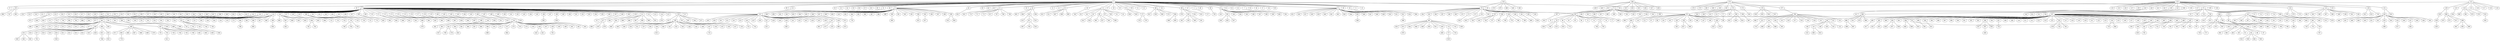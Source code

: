 graph {



	1 [height="0.05", level="1", pos="7.57,-5616.57", width="0.05"];
	10 [level="5", pos="-300.09,-3688.75"];
	100 [level="5", pos="-7663.53,2109.75"];
	101 [level="2", pos="-7818.68,2185.78"];
	102 [level="4", pos="-6406.59,3619.91"];
	103 [height="0.05", level="1", pos="-7428.19,6743.09", width="0.05"];
	104 [height="0.05", level="1", pos="-6219.03,5532.56", width="0.05"];
	105 [level="5", pos="-6982.64,1894.72"];
	106 [level="4", pos="-8153.38,3930.36"];
	107 [level="5", pos="-8244.16,2819.17"];
	108 [level="2", pos="-6891.71,5111.96"];
	109 [height="0.05", level="1", pos="-8146.47,5264.72", width="0.05"];
	11 [height="0.05", level="1", pos="4996.59,-11034.67", width="0.05"];
	110 [level="4", pos="-6881.17,1942.83"];
	111 [height="0.05", level="1", pos="-7811.55,4720.56", width="0.05"];
	112 [height="0.05", level="1", pos="-6822.98,11444.08", width="0.05"];
	113 [height="0.05", level="1", pos="-5277.98,12260.01", width="0.05"];
	114 [height="0.05", level="1", pos="-6732.04,10653.67", width="0.05"];
	115 [level="2", pos="-7261.86,13200.04"];
	116 [level="5", pos="-7476.50,12478.80"];
	117 [level="5", pos="-7882.70,11686.32"];
	118 [level="5", pos="-7954.94,11487.41"];
	119 [level="5", pos="-6836.00,12580.00"];
	12 [level="5", pos="420.03,-3387.62"];
	120 [height="0.05", level="1", pos="-4739.92,13997.12", width="0.05"];
	121 [level="4", pos="-4911.86,3253.13"];
	122 [height="0.05", level="1", pos="-3837.67,4613.61", width="0.05"];
	123 [height="0.05", level="1", pos="-17395.91,2079.76", width="0.05"];
	124 [level="5", pos="-18177.01,327.98"];
	125 [level="2", pos="-20288.81,412.50"];
	126 [level="2", pos="-17271.37,597.84"];
	127 [level="5", pos="-17568.45,3460.87"];
	128 [level="2", pos="-15565.07,3402.52"];
	129 [height="0.05", level="1", pos="-15754.20,2944.97", width="0.05"];
	13 [level="5", pos="1939.45,-5169.13"];
	130 [level="5", pos="-18534.35,1924.34"];
	131 [level="2", pos="-18200.02,3054.13"];
	132 [level="5", pos="-17174.60,782.93"];
	133 [level="7", pos="-16583.01,1450.73"];
	134 [level="3", pos="-17911.48,4085.51"];
	135 [level="8", pos="-16574.11,1272.97"];
	136 [level="3", pos="-16840.57,3600.76"];
	137 [level="4", pos="-17988.47,1114.36"];
	138 [level="4", pos="-18666.26,1971.45"];
	139 [level="2", pos="-16846.44,4090.16"];
	14 [height="0.05", level="1", pos="-3781.22,-3482.44", width="0.05"];
	140 [level="5", pos="-18094.33,2798.85"];
	141 [level="5", pos="-16029.69,2171.85"];
	142 [level="5", pos="-16525.56,3017.25"];
	143 [level="2", pos="-19028.77,2526.67"];
	144 [level="7", pos="-16958.70,4676.47"];
	145 [level="2", pos="-7345.01,8438.57"];
	146 [level="4", pos="-9669.89,6987.38"];
	147 [level="2", pos="-9659.07,5374.03"];
	148 [level="4", pos="-8357.92,6123.93"];
	149 [level="5", pos="-9857.19,5921.59"];
	15 [height="0.05", level="1", pos="-3898.43,-8057.79", width="0.05"];
	150 [level="5", pos="-10026.46,6367.47"];
	151 [height="0.05", level="1", pos="-9206.02,7913.39", width="0.05"];
	152 [height="0.05", level="1", pos="2040.91,6074.63", width="0.05"];
	153 [height="0.05", level="1", pos="4353.69,4061.44", width="0.05"];
	154 [level="5", pos="-1862.07,-1644.20"];
	155 [level="2", pos="-1137.90,4300.88"];
	156 [level="2", pos="1226.65,4441.52"];
	157 [level="5", pos="-1387.55,-719.94"];
	158 [level="5", pos="1695.51,1045.43"];
	159 [level="5", pos="-1273.09,544.49"];
	16 [level="2", pos="318.54,-7829.94"];
	160 [height="0.05", level="1", pos="1830.58,3904.12", width="0.05"];
	161 [level="7", pos="-842.33,1181.91"];
	162 [level="5", pos="-1615.73,-314.67"];
	163 [level="3", pos="455.07,-933.29"];
	164 [level="2", pos="2834.05,763.03"];
	165 [level="4", pos="-727.82,1428.57"];
	166 [level="6", pos="-1179.49,-434.26"];
	167 [level="4", pos="-1440.53,320.50"];
	168 [height="0.05", level="1", pos="1720.13,5041.34", width="0.05"];
	169 [level="2", pos="211.12,-1203.25"];
	17 [height="0.05", level="1", pos="-1100.79,-3803.15", width="0.05"];
	170 [level="5", pos="-350.53,-1223.94"];
	171 [level="2", pos="-3283.04,277.10"];
	172 [level="2", pos="-2349.25,985.13"];
	173 [level="2", pos="2713.66,-787.31"];
	174 [height="0.05", level="1", pos="2529.95,220.36", width="0.05"];
	175 [level="2", pos="40.45,1923.28"];
	176 [level="4", pos="-893.97,456.99"];
	177 [level="5", pos="1480.52,-988.35"];
	178 [level="4", pos="136.47,1713.57"];
	179 [level="2", pos="-1707.79,2144.19"];
	18 [level="5", pos="1286.38,-3431.61"];
	180 [level="5", pos="469.89,-1299.96"];
	181 [height="0.05", level="1", pos="-1116.99,5931.62", width="0.05"];
	182 [height="0.05", level="1", pos="-783.84,5016.89", width="0.05"];
	183 [level="3", pos="1097.35,-88.53"];
	184 [level="2", pos="-106.73,1967.75"];
	185 [level="2", pos="820.96,-417.34"];
	186 [level="2", pos="1899.86,2065.89"];
	187 [height="0.05", level="1", pos="635.38,269.88", width="0.05"];
	188 [height="0.05", level="1", pos="3199.34,3318.03", width="0.05"];
	189 [level="2", pos="910.64,-1678.41"];
	19 [level="2", pos="-2280.70,-6554.32"];
	190 [level="5", pos="-1294.01,1564.93"];
	191 [level="2", pos="304.73,-607.12"];
	192 [level="2", pos="1618.21,-103.19"];
	193 [level="2", pos="-1285.31,-444.45"];
	194 [level="2", pos="520.60,516.16"];
	195 [level="5", pos="-1232.71,-1000.55"];
	196 [level="2", pos="1494.91,-2219.32"];
	197 [level="5", pos="-294.00,1272.92"];
	198 [level="2", pos="214.93,-2666.03"];
	199 [level="2", pos="-740.08,-1165.22"];
	2 [height="0.05", level="1", pos="-4876.56,-2733.58", width="0.05"];
	20 [height="0.05", level="1", pos="-2894.02,-5503.12", width="0.05"];
	200 [level="5", pos="-499.07,-1087.66"];
	201 [level="4", pos="-1979.03,241.52"];
	202 [level="5", pos="362.30,-1640.69"];
	203 [level="2", pos="-1031.68,408.53"];
	204 [level="3", pos="1185.80,163.04"];
	205 [height="0.05", level="1", pos="501.86,-614.32", width="0.05"];
	206 [level="2", pos="-972.06,1390.27"];
	207 [level="4", pos="-2447.19,-214.88"];
	208 [level="5", pos="-1351.25,-1795.89"];
	209 [level="3", pos="757.83,-273.43"];
	21 [level="2", pos="-2273.79,-4661.39"];
	210 [height="0.05", level="1", pos="4290.32,-347.46", width="0.05"];
	211 [level="5", pos="-1994.96,-1286.81"];
	212 [level="5", pos="-1317.86,-1706.25"];
	213 [level="2", pos="278.81,-1045.84"];
	214 [level="5", pos="-2497.96,1006.19"];
	215 [level="5", pos="-337.29,-1630.08"];
	216 [height="0.05", level="1", pos="-1386.81,7238.85", width="0.05"];
	217 [level="5", pos="-1406.31,146.24"];
	218 [height="0.05", level="1", pos="-1300.48,1148.51", width="0.05"];
	219 [level="2", pos="937.26,-312.41"];
	22 [level="4", pos="-2154.94,-6031.39"];
	220 [level="5", pos="-75.72,2094.33"];
	221 [level="6", pos="-2.29,-1295.79"];
	222 [level="5", pos="-1535.96,-1557.30"];
	223 [level="5", pos="331.15,-645.74"];
	224 [height="0.05", level="1", pos="544.70,-441.26", width="0.05"];
	225 [level="5", pos="717.02,292.84"];
	226 [level="5", pos="95.06,1405.01"];
	227 [level="4", pos="-280.37,1313.08"];
	228 [level="2", pos="-511.55,-1063.75"];
	229 [level="5", pos="356.02,650.77"];
	23 [height="0.05", level="1", pos="-1239.34,-9520.22", width="0.05"];
	230 [level="2", pos="-9.31,-2129.52"];
	231 [level="2", pos="-1536.17,338.74"];
	232 [height="0.05", level="1", pos="744.71,591.50", width="0.05"];
	233 [level="5", pos="-908.82,2276.83"];
	234 [level="5", pos="-1703.42,-67.33"];
	235 [level="4", pos="908.33,-608.58"];
	236 [height="0.05", level="1", pos="3554.75,559.80", width="0.05"];
	237 [level="3", pos="445.20,1030.14"];
	238 [level="5", pos="647.84,1743.23"];
	239 [level="2", pos="-1376.44,-924.71"];
	24 [level="2", pos="2174.21,-6540.05"];
	240 [level="4", pos="353.94,-2024.72"];
	241 [level="4", pos="-1184.27,-1219.25"];
	242 [level="5", pos="-1188.47,-591.00"];
	243 [level="2", pos="1323.76,778.66"];
	244 [level="3", pos="831.02,-778.08"];
	245 [level="4", pos="508.45,807.61"];
	246 [level="5", pos="-814.21,-1262.64"];
	247 [level="3", pos="1716.16,530.50"];
	248 [height="0.05", level="1", pos="4512.76,1395.69", width="0.05"];
	249 [level="2", pos="-1261.19,-300.02"];
	25 [level="2", pos="2178.89,-5675.60"];
	250 [level="5", pos="-964.74,552.58"];
	251 [level="3", pos="605.95,473.56"];
	252 [level="2", pos="-2214.51,-76.04"];
	253 [level="7", pos="-1373.64,7981.57"];
	254 [level="2", pos="-18580.85,9041.46"];
	255 [level="2", pos="-22540.57,9034.14"];
	256 [level="2", pos="-20345.06,6942.82"];
	257 [height="0.05", level="1", pos="-23122.24,10885.43", width="0.05"];
	258 [height="0.05", level="1", pos="-22828.64,6024.47", width="0.05"];
	259 [level="2", pos="-21970.70,6092.64"];
	26 [level="2", pos="-2569.17,-3786.03"];
	260 [level="2", pos="-19787.54,9321.52"];
	261 [level="2", pos="-21633.23,9807.09"];
	262 [height="0.05", level="1", pos="-20858.17,11258.72", width="0.05"];
	263 [level="5", pos="-20999.03,6793.84"];
	264 [level="2", pos="-20688.77,6631.20"];
	265 [level="2", pos="-23294.42,7651.91"];
	266 [level="4", pos="-19483.79,8181.93"];
	267 [height="0.05", level="1", pos="-23113.81,8438.07", width="0.05"];
	268 [level="5", pos="-20222.15,7623.65"];
	269 [level="5", pos="-22142.02,7258.84"];
	27 [level="2", pos="-1179.01,-3606.13"];
	270 [level="5", pos="-20170.99,9230.15"];
	271 [level="2", pos="-20654.18,10101.68"];
	272 [level="2", pos="-19380.29,8042.49"];
	273 [height="0.05", level="1", pos="-16348.10,-7429.94", width="0.05"];
	274 [level="2", pos="-14345.15,-7831.91"];
	275 [level="2", pos="-16863.99,-8841.14"];
	276 [level="2", pos="-17054.61,-5774.60"];
	277 [height="0.05", level="1", pos="-14617.01,-10462.70", width="0.05"];
	278 [level="5", pos="-17189.79,-8165.32"];
	279 [level="2", pos="-15737.71,-8386.45"];
	28 [height="0.05", level="1", pos="-2763.69,-2295.33", width="0.05"];
	280 [level="5", pos="-17154.05,-7126.33"];
	281 [height="0.05", level="1", pos="-13979.54,-1535.53", width="0.05"];
	282 [level="4", pos="-16041.65,-7337.15"];
	283 [height="0.05", level="1", pos="-18462.44,-7524.16", width="0.05"];
	284 [height="0.05", level="1", pos="-16711.62,12697.79", width="0.05"];
	285 [level="4", pos="-13285.99,10622.32"];
	286 [level="4", pos="-15212.03,9913.02"];
	287 [level="7", pos="-14666.62,9149.99"];
	288 [level="3", pos="-13870.62,11275.88"];
	289 [level="5", pos="-12924.69,9582.98"];
	29 [level="2", pos="2229.00,-4061.60"];
	290 [level="5", pos="-14576.42,11091.00"];
	291 [level="5", pos="-13097.79,9761.34"];
	292 [level="3", pos="-15489.65,10101.32"];
	293 [level="3", pos="-13377.92,8943.20"];
	294 [level="2", pos="-15518.20,11004.10"];
	295 [level="5", pos="-13775.07,10801.94"];
	296 [height="0.05", level="1", pos="-14587.98,12265.94", width="0.05"];
	297 [level="5", pos="-14553.20,8827.98"];
	298 [level="5", pos="-13169.03,8889.70"];
	299 [height="0.05", level="1", pos="3207.19,6683.68", width="0.05"];
	3 [height="0.05", level="1", pos="-254.42,-143.61", width="0.05"];
	30 [height="0.05", level="1", pos="2998.79,-6287.83", width="0.05"];
	300 [level="5", pos="1301.70,6233.63"];
	301 [level="2", pos="2884.06,5882.37"];
	302 [level="2", pos="1956.99,6911.95"];
	303 [level="5", pos="-9048.37,-9968.24"];
	304 [height="0.05", level="1", pos="-9654.54,-10960.98", width="0.05"];
	305 [level="6", pos="-9011.64,-9673.53"];
	306 [level="2", pos="-12743.25,-7758.14"];
	307 [level="2", pos="-13672.74,-8740.39"];
	308 [level="4", pos="-14735.62,-8625.59"];
	309 [level="4", pos="-14794.89,-7420.51"];
	31 [level="2", pos="1063.95,-2939.88"];
	310 [level="3", pos="-14210.97,-7057.49"];
	311 [level="4", pos="-13712.92,-7532.68"];
	312 [level="7", pos="-17795.32,4330.33"];
	313 [height="0.05", level="1", pos="-9402.74,-13172.97", width="0.05"];
	314 [level="2", pos="-10214.10,-12583.42"];
	315 [level="5", pos="-8748.82,-10279.91"];
	316 [level="5", pos="-8664.63,-11277.19"];
	317 [level="4", pos="-9251.25,-11956.67"];
	318 [level="5", pos="-10651.72,-10424.77"];
	319 [level="2", pos="-11069.34,-11290.75"];
	32 [height="0.05", level="1", pos="-1498.06,-8111.49", width="0.05"];
	320 [level="4", pos="-10717.27,-11433.28"];
	321 [level="5", pos="-9899.74,-9844.98"];
	322 [level="4", pos="-10050.57,-9795.02"];
	323 [level="2", pos="-8279.11,-11227.46"];
	324 [level="5", pos="5404.37,4216.83"];
	325 [height="0.05", level="1", pos="5944.67,1496.87", width="0.05"];
	326 [level="5", pos="5568.89,4127.76"];
	327 [level="5", pos="4939.20,4812.68"];
	328 [level="3", pos="5988.07,3201.98"];
	329 [level="2", pos="5162.32,2390.26"];
	33 [level="5", pos="1194.71,-6588.17"];
	330 [level="2", pos="4383.66,2537.88"];
	331 [level="2", pos="5796.84,2684.86"];
	332 [level="4", pos="5768.01,3441.64"];
	333 [level="3", pos="4127.70,2973.80"];
	334 [level="4", pos="4520.44,4609.86"];
	335 [height="0.05", level="1", pos="5905.20,2436.35", width="0.05"];
	336 [level="2", pos="-11942.03,-1541.75"];
	337 [height="0.05", level="1", pos="-9064.93,-2577.94", width="0.05"];
	338 [level="2", pos="-12194.22,-521.40"];
	339 [level="2", pos="-12992.76,-1051.48"];
	34 [level="5", pos="316.77,-7057.84"];
	340 [level="3", pos="-6483.55,-3321.68"];
	341 [level="3", pos="-6107.16,-3059.81"];
	342 [level="2", pos="43.16,5555.17"];
	343 [level="2", pos="592.54,6400.08"];
	344 [level="2", pos="-7764.09,9616.54"];
	345 [level="5", pos="-6334.16,8328.11"];
	346 [level="4", pos="-6824.07,9210.68"];
	347 [level="5", pos="-7718.49,7658.14"];
	348 [level="3", pos="-8279.96,8516.41"];
	349 [level="6", pos="-7084.04,7827.10"];
	35 [height="0.05", level="1", pos="-2655.69,-4939.78", width="0.05"];
	350 [level="5", pos="-6966.52,9272.17"];
	351 [level="5", pos="-6655.88,7762.87"];
	352 [level="5", pos="-8151.21,8157.75"];
	353 [level="5", pos="-7912.14,9013.42"];
	354 [level="6", pos="-6454.60,8628.02"];
	355 [level="2", pos="5501.50,8007.13"];
	356 [level="5", pos="6387.63,6892.98"];
	357 [level="4", pos="5245.90,9719.65"];
	358 [level="4", pos="4199.52,8156.85"];
	359 [level="5", pos="6254.71,6942.21"];
	36 [height="0.05", level="1", pos="-2084.76,-5965.16", width="0.05"];
	360 [level="2", pos="7384.04,7648.21"];
	361 [level="7", pos="6795.03,7883.77"];
	362 [level="4", pos="5759.36,6454.78"];
	363 [level="5", pos="5957.33,9314.04"];
	364 [level="4", pos="4603.08,9174.85"];
	365 [level="5", pos="5186.21,6839.00"];
	366 [level="5", pos="5824.26,6536.06"];
	367 [level="2", pos="4134.96,8263.80"];
	368 [level="5", pos="5913.49,9495.91"];
	369 [level="2", pos="6894.64,9475.16"];
	37 [height="0.05", level="1", pos="2558.47,-4883.56", width="0.05"];
	370 [level="3", pos="6625.24,7298.70"];
	371 [level="6", pos="4431.41,7434.39"];
	372 [level="5", pos="6853.84,8471.18"];
	373 [level="5", pos="4591.25,7407.24"];
	374 [level="2", pos="5117.42,9898.30"];
	375 [level="5", pos="4592.85,8926.26"];
	376 [level="2", pos="6638.08,8964.61"];
	377 [level="2", pos="-486.36,-9952.47"];
	378 [level="4", pos="-717.46,-11000.05"];
	379 [level="2", pos="87.63,-10512.98"];
	38 [level="5", pos="1429.69,-4119.17"];
	380 [height="0.05", level="1", pos="148.63,7714.51", width="0.05"];
	381 [height="0.05", level="1", pos="1114.67,8428.96", width="0.05"];
	382 [level="3", pos="1079.04,7323.07"];
	383 [level="5", pos="-4030.46,-10933.74"];
	384 [level="5", pos="-3129.65,-13573.87"];
	385 [level="6", pos="-3656.54,-13223.30"];
	386 [level="5", pos="-2464.98,-13305.52"];
	387 [height="0.05", level="1", pos="-3035.23,-14703.85", width="0.05"];
	388 [level="2", pos="-747.76,-12276.45"];
	389 [height="0.05", level="1", pos="-341.79,-12998.26", width="0.05"];
	39 [level="5", pos="-1282.55,-6848.29"];
	390 [level="2", pos="-4177.38,-13673.86"];
	391 [level="5", pos="-1824.07,-12764.01"];
	392 [level="5", pos="-4379.15,-12211.36"];
	393 [level="5", pos="-2824.21,-10268.57"];
	394 [height="0.05", level="1", pos="-5247.82,-13805.33", width="0.05"];
	395 [level="5", pos="-1045.36,-12141.40"];
	396 [level="4", pos="-1873.08,-11113.97"];
	397 [level="3", pos="-2742.39,-10435.50"];
	398 [level="2", pos="-3590.00,-10079.91"];
	399 [level="2", pos="-4799.93,-13214.01"];
	4 [height="0.05", level="1", pos="-2832.13,-11981.74", width="0.05"];
	40 [level="3", pos="-1733.93,-4061.10"];
	400 [height="0.05", level="1", pos="-1268.77,-14178.38", width="0.05"];
	401 [level="2", pos="-2467.83,-13886.39"];
	402 [level="4", pos="-3442.49,-10208.09"];
	403 [level="5", pos="-1582.27,-11033.24"];
	404 [level="6", pos="-1190.12,-11561.83"];
	405 [level="2", pos="-1388.88,-12967.42"];
	406 [level="6", pos="-4457.48,-12142.65"];
	407 [level="2", pos="-5013.82,-11189.85"];
	408 [level="5", pos="-1145.52,-11481.78"];
	409 [level="6", pos="-3863.23,-10963.68"];
	41 [height="0.05", level="1", pos="-120.76,-8688.07", width="0.05"];
	410 [level="4", pos="-4539.86,-11483.49"];
	411 [level="2", pos="-4340.50,6181.21"];
	412 [level="4", pos="-4852.40,5640.80"];
	413 [level="3", pos="-4930.48,5876.12"];
	414 [level="4", pos="-2893.55,3759.66"];
	415 [level="6", pos="-5087.21,4888.47"];
	416 [level="5", pos="-2722.65,4607.32"];
	417 [height="0.05", level="1", pos="-3743.08,6813.09", width="0.05"];
	418 [level="5", pos="-5120.51,4033.00"];
	419 [level="5", pos="-3571.55,3470.36"];
	42 [height="0.05", level="1", pos="-3619.57,-5378.24", width="0.05"];
	420 [level="5", pos="-2889.84,5261.94"];
	421 [level="5", pos="-4457.21,6268.10"];
	422 [level="7", pos="-5082.92,4983.88"];
	423 [level="7", pos="-2828.85,4490.50"];
	424 [level="5", pos="-4279.68,3162.36"];
	425 [level="5", pos="-3608.52,5993.99"];
	426 [level="7", pos="-3094.20,5795.52"];
	427 [level="4", pos="-4282.64,2681.28"];
	428 [level="2", pos="-2913.51,5918.89"];
	429 [level="4", pos="-3639.62,3140.47"];
	43 [height="0.05", level="1", pos="-3287.28,-4352.95", width="0.05"];
	430 [level="8", pos="-5014.70,4184.71"];
	431 [level="4", pos="-4889.13,3399.23"];
	432 [level="6", pos="7108.22,-7376.43"];
	433 [level="5", pos="-17378.40,12766.16"];
	434 [level="4", pos="-17467.19,12916.03"];
	435 [level="5", pos="-16978.31,13476.91"];
	436 [level="5", pos="-15819.24,12534.30"];
	437 [level="6", pos="-16888.28,12178.95"];
	438 [level="5", pos="-15944.04,12993.19"];
	439 [level="5", pos="-16750.88,12054.20"];
	44 [height="0.05", level="1", pos="-511.56,-7720.16", width="0.05"];
	440 [level="6", pos="-16609.71,13483.23"];
	441 [level="7", pos="6618.14,6526.61"];
	442 [level="6", pos="7455.47,6611.78"];
	443 [level="2", pos="-21053.95,2625.00"];
	444 [level="6", pos="-21809.63,3412.66"];
	445 [level="4", pos="-21169.53,3879.13"];
	446 [level="5", pos="-20138.91,3360.07"];
	447 [level="6", pos="-22287.79,2439.57"];
	448 [level="5", pos="-22297.61,2548.85"];
	449 [level="5", pos="-20278.54,3376.39"];
	45 [height="0.05", level="1", pos="-5624.84,387.15", width="0.05"];
	450 [level="4", pos="-21122.79,1423.82"];
	451 [level="4", pos="-20252.31,1618.78"];
	452 [level="5", pos="-21974.86,3282.14"];
	453 [level="2", pos="-21966.67,1281.96"];
	454 [level="5", pos="-21904.02,1778.20"];
	455 [level="5", pos="-21042.27,3727.15"];
	456 [level="5", pos="-21021.43,1400.41"];
	457 [level="4", pos="-20251.06,1798.29"];
	458 [level="5", pos="-19931.05,2545.10"];
	459 [level="5", pos="-25307.45,6953.20"];
	46 [height="0.05", level="1", pos="4401.13,-7197.55", width="0.05"];
	460 [level="5", pos="-25481.80,6745.45"];
	461 [level="2", pos="-24673.93,7674.10"];
	462 [level="2", pos="8788.01,1183.82"];
	463 [level="2", pos="12387.87,-1064.48"];
	464 [level="3", pos="7972.43,-961.67"];
	465 [level="4", pos="8792.87,-168.24"];
	466 [level="4", pos="6763.41,-555.15"];
	467 [level="3", pos="11507.40,1797.38"];
	468 [level="5", pos="8213.09,13.15"];
	469 [level="5", pos="10571.16,1067.70"];
	47 [level="2", pos="-1693.70,-3456.98"];
	470 [level="5", pos="9717.75,-25.96"];
	471 [level="2", pos="10011.28,-191.83"];
	472 [level="5", pos="8660.83,-518.58"];
	473 [level="2", pos="10702.31,978.63"];
	474 [level="2", pos="9263.14,-375.47"];
	475 [level="5", pos="8471.07,1600.69"];
	476 [level="5", pos="10123.05,582.97"];
	477 [level="3", pos="9149.05,2020.32"];
	478 [level="2", pos="-17597.37,9165.51"];
	479 [level="4", pos="-18303.95,9501.90"];
	48 [height="0.05", level="1", pos="4555.14,-3317.63", width="0.05"];
	480 [level="6", pos="-18606.43,7994.75"];
	481 [level="6", pos="-18817.75,9382.91"];
	482 [level="4", pos="-17937.46,8398.85"];
	483 [level="2", pos="-9725.52,-367.70"];
	484 [level="4", pos="-7688.90,-5306.93"];
	485 [level="5", pos="-7824.98,-955.95"];
	486 [level="2", pos="-7474.30,-4866.37"];
	487 [height="0.05", level="1", pos="-12721.39,-1921.92", width="0.05"];
	488 [level="2", pos="-9072.05,328.91"];
	489 [level="4", pos="-7550.30,-4064.23"];
	49 [level="3", pos="885.54,-3232.57"];
	490 [level="4", pos="-11028.37,-3295.30"];
	491 [level="5", pos="-9930.04,-1268.80"];
	492 [height="0.05", level="1", pos="-6254.94,-2250.65", width="0.05"];
	493 [level="2", pos="-6642.74,-1455.45"];
	494 [height="0.05", level="1", pos="-12359.46,-4043.63", width="0.05"];
	495 [level="6", pos="-8327.65,-4266.46"];
	496 [level="5", pos="-7266.33,-1846.81"];
	497 [level="2", pos="-6654.59,-2692.23"];
	498 [level="5", pos="-10486.93,-1518.53"];
	499 [level="2", pos="-8666.36,-179.28"];
	5 [level="2", pos="-800.31,-2770.59"];
	50 [height="0.05", level="1", pos="-2888.46,-3512.56", width="0.05"];
	500 [level="3", pos="-6774.60,-3171.96"];
	501 [level="5", pos="-10534.71,-3751.76"];
	502 [height="0.05", level="1", pos="-9288.16,-5367.42", width="0.05"];
	503 [height="0.05", level="1", pos="-11307.36,-1664.71", width="0.05"];
	504 [height="0.05", level="1", pos="-6268.70,-4056.77", width="0.05"];
	505 [level="4", pos="-10241.84,-4162.59"];
	506 [height="0.05", level="1", pos="-5702.21,-4927.54", width="0.05"];
	507 [height="0.05", level="1", pos="-10935.62,-5472.01", width="0.05"];
	508 [level="4", pos="-9623.44,-488.86"];
	509 [height="0.05", level="1", pos="-6882.69,-2735.61", width="0.05"];
	51 [height="0.05", level="1", pos="-2867.22,-7033.76", width="0.05"];
	510 [level="5", pos="-8763.69,-4290.36"];
	511 [level="5", pos="-9794.33,-4573.42"];
	512 [level="2", pos="-7344.30,-4191.26"];
	513 [height="0.05", level="1", pos="-7840.85,141.31", width="0.05"];
	514 [level="2", pos="-9996.39,-4865.06"];
	515 [height="0.05", level="1", pos="-7602.98,-4585.18", width="0.05"];
	516 [height="0.05", level="1", pos="-8730.58,-6685.41", width="0.05"];
	517 [level="2", pos="-11288.31,-2669.69"];
	518 [level="2", pos="-6853.35,-3639.60"];
	519 [level="2", pos="-7999.53,-397.04"];
	52 [height="0.05", level="1", pos="-1946.67,-3920.06", width="0.05"];
	520 [level="5", pos="-9161.34,-580.91"];
	521 [level="4", pos="-9320.47,-4607.29"];
	522 [height="0.05", level="1", pos="-11286.68,-689.73", width="0.05"];
	523 [level="5", pos="-8672.84,-756.48"];
	524 [level="5", pos="-7693.99,-879.32"];
	525 [level="2", pos="-10979.89,-3955.19"];
	526 [level="5", pos="-7635.57,-1466.04"];
	527 [level="5", pos="-7132.17,-2250.53"];
	528 [level="2", pos="-7308.49,-1318.20"];
	529 [level="5", pos="-10935.45,-2738.16"];
	53 [level="4", pos="297.21,-3703.22"];
	530 [level="6", pos="-23669.76,10876.69"];
	531 [level="7", pos="-19333.65,2277.27"];
	532 [level="4", pos="-10027.57,7426.22"];
	533 [level="7", pos="-4129.72,2122.45"];
	534 [level="7", pos="-1799.41,-2084.19"];
	535 [level="5", pos="-2303.87,-1703.72"];
	536 [height="0.05", level="1", pos="3041.37,10328.79", width="0.05"];
	537 [level="4", pos="1758.87,10213.82"];
	538 [level="5", pos="3996.51,10570.38"];
	539 [level="2", pos="1932.37,11669.17"];
	54 [height="0.05", level="1", pos="-1082.07,-3267.51", width="0.05"];
	540 [level="6", pos="2612.20,9243.93"];
	541 [level="3", pos="1600.14,10071.07"];
	542 [level="2", pos="4312.37,10806.64"];
	543 [level="4", pos="2383.41,11499.80"];
	544 [height="0.05", level="1", pos="3879.20,9267.36", width="0.05"];
	545 [level="2", pos="3965.66,9633.73"];
	546 [level="3", pos="2434.52,9269.49"];
	547 [level="3", pos="4028.87,11365.31"];
	548 [level="2", pos="3479.37,9066.13"];
	549 [level="5", pos="3301.05,11607.14"];
	55 [height="0.05", level="1", pos="2062.30,-3224.58", width="0.05"];
	550 [level="8", pos="3172.35,11558.77"];
	551 [level="5", pos="1989.47,10959.42"];
	552 [level="4", pos="-1825.48,8483.20"];
	553 [level="5", pos="-2181.79,7717.58"];
	554 [level="6", pos="-2268.79,8664.39"];
	555 [level="5", pos="-1385.52,8428.33"];
	556 [level="4", pos="-2514.69,8380.90"];
	557 [level="5", pos="-1785.60,8825.65"];
	558 [level="4", pos="5177.83,-3863.02"];
	559 [level="8", pos="6403.13,-3531.88"];
	56 [level="2", pos="-2239.48,-5104.01"];
	560 [level="7", pos="5232.06,-4224.63"];
	561 [level="6", pos="5439.30,-4246.70"];
	562 [level="5", pos="5677.44,-3235.03"];
	563 [level="5", pos="-17183.23,-9250.06"];
	564 [level="4", pos="-2098.95,3705.73"];
	565 [level="5", pos="-972.44,3594.92"];
	566 [level="6", pos="-1660.60,5192.57"];
	567 [level="4", pos="-1956.06,3974.54"];
	568 [level="6", pos="-2260.57,4769.37"];
	569 [level="4", pos="-1376.28,3413.31"];
	57 [level="2", pos="-1696.16,-7113.89"];
	570 [level="5", pos="-2108.20,4561.94"];
	571 [level="6", pos="-1888.02,5332.14"];
	572 [level="7", pos="1615.11,1210.33"];
	573 [level="7", pos="-2639.54,11763.44"];
	574 [level="6", pos="-9441.56,-13318.92"];
	575 [level="5", pos="-17939.88,-404.90"];
	576 [level="7", pos="650.61,6260.74"];
	577 [level="4", pos="-649.37,-2439.69"];
	578 [level="6", pos="-18598.97,-221.09"];
	579 [level="6", pos="-17279.37,134.80"];
	58 [level="3", pos="-588.97,-3722.68"];
	580 [level="7", pos="-6149.74,-5891.35"];
	581 [level="5", pos="-6208.72,-5760.45"];
	582 [level="7", pos="-7251.64,6859.60"];
	583 [level="4", pos="-20592.80,1164.94"];
	584 [level="6", pos="-21039.77,-59.78"];
	585 [level="5", pos="-19954.58,1208.96"];
	586 [level="5", pos="-20161.03,-298.51"];
	587 [level="5", pos="-19451.82,678.51"];
	588 [level="4", pos="-21132.75,44.72"];
	589 [level="5", pos="-20257.95,-430.04"];
	59 [height="0.05", level="1", pos="3076.23,-3629.86", width="0.05"];
	590 [level="6", pos="-19650.27,-54.68"];
	591 [level="2", pos="-21339.10,854.93"];
	592 [level="4", pos="6788.07,-5994.87"];
	593 [level="6", pos="7291.66,-6157.52"];
	594 [level="7", pos="8260.97,-6301.49"];
	595 [level="5", pos="8202.56,-7837.65"];
	596 [level="5", pos="8515.17,-6419.35"];
	597 [level="2", pos="9120.07,-7581.50"];
	598 [level="4", pos="8061.15,-7946.84"];
	599 [level="2", pos="8951.72,-7282.58"];
	6 [height="0.05", level="1", pos="7821.01,-7004.82", width="0.05"];
	60 [level="3", pos="1289.29,-3514.50"];
	600 [level="5", pos="7224.88,-7695.94"];
	601 [level="3", pos="-252.19,-2943.26"];
	602 [level="5", pos="986.54,5327.16"];
	603 [level="6", pos="1129.88,5181.97"];
	604 [level="2", pos="141.18,4217.11"];
	605 [level="5", pos="653.68,3799.25"];
	606 [level="5", pos="1057.34,3839.62"];
	607 [level="5", pos="315.57,4832.87"];
	608 [level="2", pos="154.63,4752.08"];
	609 [level="5", pos="-12879.61,10678.75"];
	61 [level="2", pos="-3979.49,-2058.54"];
	610 [level="5", pos="-4535.97,-4725.00"];
	611 [level="5", pos="-4683.40,-5575.89"];
	612 [level="7", pos="-4594.85,-4766.13"];
	613 [level="6", pos="-3883.75,-4961.31"];
	614 [level="7", pos="-5312.41,-3430.85"];
	615 [level="3", pos="13955.94,-364.47"];
	616 [level="5", pos="13038.55,-1391.05"];
	617 [level="2", pos="12574.94,-2149.37"];
	618 [level="5", pos="12589.43,118.99"];
	619 [level="5", pos="11775.49,-86.00"];
	62 [level="5", pos="-5380.21,-2579.28"];
	620 [level="4", pos="12818.99,203.48"];
	621 [level="4", pos="11684.93,-1684.75"];
	622 [level="5", pos="11885.21,-1663.56"];
	623 [level="5", pos="11379.33,-798.34"];
	624 [level="5", pos="11909.82,-51.21"];
	625 [level="5", pos="13099.09,-1274.59"];
	626 [level="5", pos="13046.18,-210.74"];
	627 [level="7", pos="-6145.36,28.77"];
	628 [level="3", pos="-5679.29,15222.19"];
	629 [level="3", pos="-5192.72,14430.32"];
	63 [height="0.05", level="1", pos="-5417.93,-1218.01", width="0.05"];
	630 [level="8", pos="-5754.50,15258.76"];
	631 [level="3", pos="8928.80,-1722.95"];
	632 [level="3", pos="7831.19,-2091.36"];
	633 [level="2", pos="-23228.92,9545.39"];
	634 [level="6", pos="1998.79,-8999.86"];
	635 [level="5", pos="1259.76,-10723.66"];
	636 [level="6", pos="2577.34,-11379.75"];
	637 [level="7", pos="3173.28,-9559.85"];
	638 [level="6", pos="3258.56,-11049.54"];
	639 [level="7", pos="2564.31,-8900.29"];
	64 [level="3", pos="-3985.99,-2399.69"];
	640 [level="5", pos="3280.27,-11190.09"];
	641 [level="6", pos="3122.69,-9491.88"];
	642 [level="5", pos="1257.19,-9902.47"];
	643 [level="6", pos="3466.00,-10390.92"];
	644 [level="5", pos="1857.67,-11350.16"];
	645 [level="5", pos="1318.81,-9141.88"];
	646 [level="8", pos="3329.86,-10249.67"];
	647 [level="5", pos="2707.10,-11462.88"];
	648 [level="7", pos="1798.09,-11191.52"];
	649 [level="4", pos="1006.19,-8984.11"];
	65 [level="2", pos="-5269.39,-3529.99"];
	650 [level="6", pos="988.06,-9673.26"];
	651 [level="5", pos="2614.24,-9075.83"];
	652 [level="4", pos="1158.94,-10683.91"];
	653 [level="8", pos="-3971.29,-5658.04"];
	654 [level="6", pos="-12631.58,-8443.51"];
	655 [level="5", pos="-12215.28,-8049.20"];
	656 [level="5", pos="-12646.50,-7440.19"];
	657 [level="5", pos="6624.67,-5583.80"];
	658 [level="6", pos="6075.84,-6233.57"];
	659 [level="4", pos="7031.45,-5664.91"];
	66 [height="0.05", level="1", pos="-6429.73,196.31", width="0.05"];
	660 [level="4", pos="-13438.04,2209.33"];
	661 [level="4", pos="-14032.99,2756.66"];
	662 [level="5", pos="-13483.77,2528.16"];
	663 [level="5", pos="-14121.85,1839.63"];
	664 [level="6", pos="2167.86,1487.93"];
	665 [level="4", pos="6270.99,-1438.73"];
	666 [level="5", pos="7300.93,-1146.04"];
	667 [level="5", pos="5955.63,-691.70"];
	668 [level="5", pos="6278.62,-403.23"];
	669 [level="5", pos="6817.27,15.24"];
	67 [height="0.05", level="1", pos="-4970.69,-633.84", width="0.05"];
	670 [level="5", pos="6540.96,-1379.40"];
	671 [level="5", pos="7363.93,-722.81"];
	672 [level="7", pos="5419.88,-11018.29"];
	673 [level="5", pos="-5190.86,-10953.91"];
	674 [level="5", pos="-5689.86,-10806.93"];
	675 [level="6", pos="-19151.09,-520.99"];
	676 [level="7", pos="-18537.64,-614.95"];
	677 [level="5", pos="-991.40,-2418.98"];
	678 [level="5", pos="-821.79,-2232.01"];
	679 [level="5", pos="-1569.34,-2465.79"];
	68 [height="0.05", level="1", pos="-4613.31,-1446.73", width="0.05"];
	680 [level="6", pos="-1179.82,-2566.05"];
	681 [level="5", pos="14137.79,493.02"];
	682 [level="4", pos="14177.83,-814.93"];
	683 [level="3", pos="14617.06,-212.44"];
	684 [level="5", pos="-11135.56,-12357.81"];
	685 [level="6", pos="-10288.66,-13024.65"];
	686 [level="5", pos="-11063.05,-13201.98"];
	687 [level="7", pos="-14865.23,-8800.89"];
	688 [level="7", pos="844.91,-10610.53"];
	689 [level="4", pos="2511.76,7319.82"];
	69 [height="0.05", level="1", pos="-12723.87,5037.34", width="0.05"];
	690 [level="5", pos="3376.08,6681.82"];
	691 [level="8", pos="3285.30,8057.79"];
	692 [level="5", pos="2351.56,7377.68"];
	693 [level="7", pos="2464.17,8356.81"];
	694 [level="2", pos="4785.00,-8200.86"];
	695 [level="2", pos="4841.98,-8966.81"];
	696 [level="5", pos="5092.18,-8262.06"];
	697 [level="7", pos="-4728.80,-6035.81"];
	698 [level="7", pos="6953.74,9658.39"];
	699 [level="5", pos="287.27,10334.40"];
	7 [level="3", pos="-468.87,-3062.42"];
	70 [height="0.05", level="1", pos="-21282.60,8310.50", width="0.05"];
	700 [level="7", pos="435.32,10410.12"];
	701 [level="6", pos="11033.20,1777.83"];
	702 [level="5", pos="12463.85,1667.24"];
	703 [level="5", pos="11853.04,2311.04"];
	704 [level="5", pos="11395.59,974.78"];
	705 [level="7", pos="11640.48,2184.48"];
	706 [level="5", pos="12234.23,874.29"];
	707 [level="4", pos="-11272.37,1173.87"];
	708 [level="5", pos="-11401.98,835.10"];
	709 [level="5", pos="-12250.99,2300.61"];
	71 [height="0.05", level="1", pos="-14264.16,9849.15", width="0.05"];
	710 [level="6", pos="-12598.17,407.52"];
	711 [level="7", pos="-11565.61,1854.99"];
	712 [level="6", pos="-11453.33,1805.67"];
	713 [level="5", pos="-13112.57,2054.14"];
	714 [level="5", pos="-13138.18,571.94"];
	715 [level="3", pos="-24668.65,6121.61"];
	716 [level="5", pos="-25349.35,5725.94"];
	717 [level="5", pos="-24592.93,5844.04"];
	718 [level="5", pos="2231.03,2986.95"];
	719 [level="6", pos="1865.45,3140.86"];
	72 [height="0.05", level="1", pos="-12470.07,1206.11", width="0.05"];
	720 [level="5", pos="2545.65,3378.84"];
	721 [level="6", pos="1835.24,4402.81"];
	722 [level="7", pos="2448.00,4195.63"];
	723 [level="6", pos="2728.31,4173.65"];
	724 [level="5", pos="2664.44,3737.34"];
	725 [level="5", pos="-1330.67,11231.47"];
	726 [level="8", pos="-1249.07,11473.96"];
	727 [level="7", pos="-1845.62,11279.06"];
	728 [level="6", pos="-8842.79,-7129.16"];
	729 [level="5", pos="-13969.99,2880.09"];
	73 [level="2", pos="-12355.96,3480.25"];
	730 [level="5", pos="-14927.52,2117.13"];
	731 [level="5", pos="-14729.35,3097.48"];
	732 [level="7", pos="3996.70,11750.81"];
	733 [level="6", pos="-7353.05,-450.24"];
	734 [level="6", pos="-10947.33,-5705.01"];
	735 [level="6", pos="-24410.48,8452.87"];
	736 [level="5", pos="-22706.54,10974.04"];
	737 [level="5", pos="-23230.84,11350.15"];
	738 [level="6", pos="-23898.77,10034.87"];
	739 [level="6", pos="-2904.41,-3110.81"];
	74 [level="3", pos="-13696.14,4374.09"];
	740 [level="5", pos="5451.69,1833.02"];
	741 [level="5", pos="6795.59,1666.50"];
	742 [level="5", pos="6247.65,2361.55"];
	743 [level="7", pos="6549.54,2367.98"];
	744 [level="5", pos="7023.19,1972.65"];
	745 [level="7", pos="-15370.52,3288.81"];
	746 [level="7", pos="400.23,-7973.96"];
	747 [level="7", pos="-2290.12,-2460.45"];
	748 [level="7", pos="-2525.27,10492.44"];
	749 [level="7", pos="-21252.66,6351.31"];
	75 [height="0.05", level="1", pos="-11464.74,6871.22", width="0.05"];
	750 [level="6", pos="-6847.73,-5379.17"];
	751 [level="5", pos="-7900.35,-5956.77"];
	752 [level="6", pos="-7986.09,-5432.30"];
	753 [level="7", pos="-2504.03,3778.71"];
	754 [level="8", pos="-2621.79,4261.62"];
	755 [level="5", pos="-37.16,11934.12"];
	756 [level="6", pos="-1459.99,2164.93"];
	757 [level="5", pos="-2984.05,-260.52"];
	758 [level="5", pos="2045.58,2766.60"];
	759 [level="6", pos="2560.59,3318.34"];
	76 [level="2", pos="-11710.34,5708.78"];
	760 [level="5", pos="2242.18,2904.35"];
	761 [level="7", pos="13009.34,-3020.59"];
	762 [level="6", pos="3940.87,7816.34"];
	763 [level="7", pos="-13390.73,-1915.62"];
	764 [level="6", pos="-5383.53,3491.38"];
	765 [level="7", pos="-9542.85,-6685.38"];
	766 [level="7", pos="-22853.58,5721.61"];
	767 [level="6", pos="5633.92,-11254.42"];
	768 [level="5", pos="4944.36,-11876.43"];
	769 [level="4", pos="5103.60,-11835.43"];
	77 [height="0.05", level="1", pos="-12841.81,7073.39", width="0.05"];
	770 [level="5", pos="4880.71,-10430.52"];
	771 [level="6", pos="4298.34,-11447.70"];
	772 [level="7", pos="4239.17,-11029.46"];
	773 [level="7", pos="-12163.76,2571.94"];
	774 [level="7", pos="-1190.07,2819.01"];
	775 [level="6", pos="3296.17,650.40"];
	776 [level="5", pos="6023.47,-1556.77"];
	777 [level="7", pos="-6523.38,6287.22"];
	778 [level="7", pos="-3558.82,-13808.18"];
	779 [level="5", pos="-21601.02,5589.34"];
	78 [level="5", pos="-11807.72,4830.50"];
	780 [level="7", pos="-21884.78,5831.99"];
	781 [level="5", pos="-74.70,4241.42"];
	782 [level="5", pos="202.00,3551.93"];
	783 [level="8", pos="-4822.65,-5679.38"];
	784 [level="7", pos="-14615.10,4570.32"];
	785 [level="6", pos="3757.30,-3.14"];
	786 [level="6", pos="8934.69,-1863.41"];
	787 [level="5", pos="-14133.84,3668.24"];
	788 [level="5", pos="-2284.83,3270.74"];
	789 [level="6", pos="-19552.90,9378.30"];
	79 [height="0.05", level="1", pos="-14723.63,4928.90", width="0.05"];
	790 [level="7", pos="-2425.13,11481.38"];
	791 [level="6", pos="-5705.79,-3687.02"];
	792 [level="7", pos="-7235.51,-4972.76"];
	793 [level="8", pos="-11142.47,6794.28"];
	794 [level="8", pos="-10742.00,6131.83"];
	795 [level="6", pos="-12412.71,-2697.01"];
	796 [level="6", pos="-12832.06,-2784.28"];
	797 [level="6", pos="-9099.12,565.99"];
	798 [level="5", pos="-9057.35,9030.38"];
	799 [level="8", pos="302.83,6383.65"];
	8 [level="4", pos="-1050.62,-7185.81"];
	80 [level="2", pos="-11346.08,3075.72"];
	800 [level="6", pos="-21814.22,9957.12"];
	801 [level="7", pos="-4580.35,2331.52"];
	802 [level="5", pos="2410.86,5023.70"];
	803 [level="6", pos="2247.78,5264.58"];
	804 [level="7", pos="-4331.33,-3985.78"];
	805 [level="7", pos="-3851.61,-4267.87"];
	806 [level="8", pos="-4395.58,-3253.25"];
	807 [level="6", pos="-4274.89,-8045.94"];
	808 [level="7", pos="-4178.58,-8389.73"];
	809 [level="5", pos="-3726.03,-7512.83"];
	81 [level="4", pos="-13711.96,5737.71"];
	810 [level="5", pos="-3549.61,-8715.20"];
	811 [level="5", pos="-3163.76,-8459.60"];
	812 [level="7", pos="12471.69,1851.52"];
	813 [level="7", pos="-10824.15,-24.37"];
	814 [level="7", pos="-11105.05,748.92"];
	815 [level="5", pos="1760.83,11874.81"];
	816 [level="7", pos="-18506.86,3682.99"];
	817 [level="7", pos="-11439.03,-3023.52"];
	818 [level="7", pos="-20831.54,11329.57"];
	819 [level="5", pos="-24480.87,4915.88"];
	82 [level="2", pos="-11611.14,3635.60"];
	820 [level="6", pos="-12274.90,-507.51"];
	821 [level="7", pos="-3848.29,6937.00"];
	822 [level="5", pos="-16221.48,3655.09"];
	823 [level="6", pos="-15318.10,3722.58"];
	824 [level="6", pos="-5680.11,2830.98"];
	825 [level="6", pos="5047.16,-6809.10"];
	826 [level="6", pos="-17032.71,-5239.34"];
	827 [level="7", pos="-16363.95,-5542.44"];
	828 [level="7", pos="-17592.61,-6053.40"];
	829 [level="7", pos="-17271.45,-5494.70"];
	83 [height="0.05", level="1", pos="-10551.62,8870.47", width="0.05"];
	830 [level="2", pos="-25809.76,8409.79"];
	831 [level="7", pos="-5757.35,-2300.44"];
	832 [level="7", pos="-6286.37,-2119.92"];
	833 [level="4", pos="-25623.17,7228.97"];
	834 [level="7", pos="-4736.94,12043.62"];
	835 [level="7", pos="-50.43,-9227.17"];
	836 [level="5", pos="-1385.38,-1453.89"];
	837 [level="5", pos="-6480.16,-1487.32"];
	838 [level="8", pos="-6850.28,-833.46"];
	839 [level="5", pos="-6255.56,-1269.63"];
	84 [level="5", pos="-13454.67,4168.61"];
	840 [level="8", pos="-2607.20,-1413.06"];
	841 [level="5", pos="-2714.06,-893.78"];
	842 [level="8", pos="311.20,5356.41"];
	843 [level="6", pos="4459.39,9402.88"];
	844 [level="7", pos="375.46,2236.01"];
	845 [level="7", pos="-3488.62,251.01"];
	846 [level="7", pos="-3385.59,407.65"];
	847 [level="7", pos="2829.12,57.83"];
	848 [level="5", pos="-12210.37,-4521.98"];
	849 [level="5", pos="-12579.93,-4271.25"];
	85 [height="0.05", level="1", pos="-4677.10,8713.45", width="0.05"];
	850 [level="7", pos="3998.64,-7591.12"];
	851 [level="7", pos="-1804.72,1387.66"];
	852 [level="7", pos="-2578.06,1533.79"];
	853 [level="7", pos="-10031.85,5100.81"];
	854 [level="7", pos="-5183.24,-3648.02"];
	855 [level="7", pos="4415.87,-3771.00"];
	856 [level="6", pos="1861.94,-1362.94"];
	857 [level="7", pos="-6178.35,5294.80"];
	858 [level="7", pos="-909.11,-9416.78"];
	859 [level="7", pos="-1717.48,-10353.00"];
	86 [level="2", pos="-4162.41,7855.43"];
	860 [level="5", pos="2686.24,-1188.02"];
	861 [level="7", pos="3166.24,-989.23"];
	862 [level="5", pos="-12708.62,13108.66"];
	863 [level="2", pos="-13292.97,13017.24"];
	864 [level="7", pos="-6242.35,8830.58"];
	865 [level="7", pos="2238.10,199.04"];
	866 [level="7", pos="3092.63,151.95"];
	867 [level="8", pos="178.91,2424.40"];
	868 [level="2", pos="-3266.42,14441.21"];
	869 [level="4", pos="-2982.40,14933.69"];
	87 [level="5", pos="-3682.44,8348.01"];
	870 [level="5", pos="-3971.03,12915.51"];
	871 [level="2", pos="-2393.85,14167.39"];
	872 [level="2", pos="-2849.03,13351.41"];
	873 [level="5", pos="-903.71,11857.08"];
	874 [level="5", pos="-2967.34,1291.20"];
	875 [level="3", pos="-25350.97,8802.19"];
	876 [level="7", pos="-25400.64,9117.51"];
	877 [level="7", pos="2335.36,855.56"];
	878 [level="7", pos="-6118.37,10387.42"];
	879 [level="7", pos="-6153.74,10987.50"];
	88 [height="0.05", level="1", pos="-5813.64,8999.53", width="0.05"];
	880 [level="7", pos="-7199.55,10374.35"];
	881 [level="7", pos="-6745.83,9722.09"];
	882 [level="8", pos="-2433.17,5079.92"];
	883 [level="7", pos="-4344.60,10602.82"];
	884 [level="8", pos="-2833.29,-3600.16"];
	885 [level="7", pos="-9514.25,4038.60"];
	886 [level="3", pos="-19065.68,5870.84"];
	887 [level="7", pos="-19528.12,5754.87"];
	888 [level="7", pos="-19096.55,6002.71"];
	889 [level="3", pos="-18327.74,5110.12"];
	89 [level="3", pos="-4999.48,9448.67"];
	890 [level="7", pos="-2322.84,15114.58"];
	891 [level="7", pos="-3421.34,15133.88"];
	892 [level="7", pos="-2800.46,15674.09"];
	893 [level="5", pos="-16058.61,10855.88"];
	894 [level="7", pos="-1820.11,5589.76"];
	895 [level="7", pos="-2697.12,-2178.99"];
	896 [level="7", pos="-3031.76,-2063.83"];
	897 [level="8", pos="596.20,-1870.80"];
	898 [level="7", pos="565.61,-2315.93"];
	899 [level="5", pos="-2434.24,-486.12"];
	9 [height="0.05", level="1", pos="2319.75,-10103.43", width="0.05"];
	90 [height="0.05", level="1", pos="-364.52,11134.79", width="0.05"];
	900 [level="7", pos="-4399.38,-13826.94"];
	901 [level="7", pos="-8532.82,-89.76"];
	902 [level="7", pos="1747.93,-2333.19"];
	903 [level="6", pos="-596.96,5692.57"];
	904 [level="7", pos="-5228.59,-13074.58"];
	905 [level="7", pos="-4555.18,10466.25"];
	906 [level="7", pos="4822.83,-7593.30"];
	907 [level="7", pos="-841.61,6926.49"];
	908 [level="6", pos="-5999.08,6259.96"];
	909 [level="8", pos="1407.71,-2841.19"];
	91 [level="5", pos="-5066.23,8313.45"];
	910 [level="7", pos="-14489.95,8602.82"];
	911 [level="6", pos="1613.97,2275.97"];
	912 [level="7", pos="1823.88,2598.46"];
	913 [level="8", pos="-14889.16,5255.86"];
	914 [level="7", pos="-5163.78,-12213.62"];
	915 [level="3", pos="-18203.63,5683.29"];
	916 [level="8", pos="-20333.71,10332.44"];
	917 [level="7", pos="-20728.13,4070.94"];
	918 [level="8", pos="-11196.93,2637.25"];
	919 [level="8", pos="3667.45,3657.09"];
	92 [height="0.05", level="1", pos="-4140.19,10204.48", width="0.05"];
	920 [level="8", pos="-2242.92,534.05"];
	921 [level="8", pos="-16632.74,4153.04"];
	922 [level="8", pos="-8258.48,5753.72"];
	923 [level="8", pos="-5281.64,-13925.64"];
	924 [level="7", pos="-4404.40,9727.64"];
	925 [level="8", pos="-6117.84,-4228.00"];
	926 [level="7", pos="-15258.16,4840.18"];
	927 [level="8", pos="-747.63,-11639.07"];
	928 [level="7", pos="377.74,-2797.90"];
	929 [level="8", pos="3411.54,5747.67"];
	93 [height="0.05", level="1", pos="-6056.52,3551.66", width="0.05"];
	930 [level="6", pos="12993.35,369.63"];
	931 [level="7", pos="-1431.89,-1679.33"];
	932 [level="7", pos="-7524.27,13992.01"];
	933 [level="7", pos="4225.76,-2744.73"];
	934 [level="8", pos="-2014.05,10705.45"];
	935 [level="8", pos="-3625.24,-5557.96"];
	936 [level="6", pos="-5390.22,-5325.54"];
	937 [level="8", pos="-5536.57,-4768.11"];
	938 [level="7", pos="7063.27,1683.47"];
	939 [level="8", pos="-3398.43,10651.82"];
	94 [height="0.05", level="1", pos="-2724.37,11202.47", width="0.05"];
	940 [level="7", pos="-16283.69,-5340.30"];
	941 [level="5", pos="-6856.44,376.04"];
	942 [level="8", pos="-7527.10,14070.79"];
	943 [level="5", pos="-1927.76,6784.64"];
	944 [level="5", pos="-23809.87,7811.17"];
	945 [level="8", pos="-19652.70,1873.12"];
	946 [level="7", pos="1075.57,-8902.27"];
	947 [level="3", pos="251.45,11722.34"];
	948 [level="5", pos="-24450.83,6749.36"];
	949 [level="2", pos="-26140.40,8066.84"];
	95 [height="0.05", level="1", pos="-7183.32,3064.95", width="0.05"];
	950 [level="4", pos="-24511.73,8675.84"];
	951 [level="4", pos="-23918.30,7040.43"];
	952 [level="8", pos="7791.03,-2188.69"];
	953 [level="6", pos="174.54,11256.90"];
	954 [height="0.05", level="1", pos="-527.31,9686.65", width="0.05"];
	955 [level="5", pos="-1063.33,10489.69"];
	956 [level="8", pos="-1593.58,3209.31"];
	957 [level="6", pos="1123.59,7303.85"];
	958 [level="7", pos="1752.65,915.24"];
	959 [level="8", pos="-15195.36,-6704.22"];
	96 [height="0.05", level="1", pos="-9531.72,6233.97", width="0.05"];
	960 [level="7", pos="-22014.66,1063.23"];
	961 [level="7", pos="-811.09,9612.69"];
	962 [level="8", pos="-501.89,9650.06"];
	963 [level="7", pos="-3246.52,11331.03"];
	964 [level="7", pos="7290.73,8267.06"];
	965 [level="8", pos="4467.89,-536.91"];
	966 [level="5", pos="-2840.20,-679.04"];
	967 [level="5", pos="-1655.11,-728.95"];
	968 [level="7", pos="-2445.50,-1684.21"];
	969 [level="5", pos="-2235.55,-589.56"];
	97 [level="5", pos="-8287.31,3394.44"];
	970 [level="7", pos="3019.41,-1915.35"];
	971 [level="7", pos="-3617.58,2593.91"];
	972 [level="7", pos="4415.65,-6610.28"];
	973 [level="7", pos="-1675.68,-1942.83"];
	974 [level="7", pos="-8070.34,5484.03"];
	975 [level="2", pos="-13578.72,13720.41"];
	976 [level="8", pos="4749.60,-2813.24"];
	977 [level="8", pos="-1948.40,7199.30"];
	978 [level="7", pos="-8443.00,-6653.93"];
	979 [level="5", pos="-19197.19,4607.17"];
	98 [height="0.05", level="1", pos="-6877.59,6299.20", width="0.05"];
	980 [level="5", pos="-2570.77,6109.78"];
	981 [level="5", pos="-7014.49,-260.65"];
	982 [level="8", pos="3981.68,879.74"];
	983 [level="8", pos="-5338.69,-582.53"];
	984 [level="5", pos="-7123.61,-643.54"];
	985 [level="8", pos="-3207.15,11009.13"];
	986 [level="5", pos="-17966.43,5127.48"];
	99 [height="0.05", level="1", pos="-9220.20,3113.28", width="0.05"];
	3 -- 159 [ ];
	3 -- 160 [ ];
	3 -- 161 [ ];
	3 -- 162 [ ];
	3 -- 163 [ ];
	3 -- 164 [ ];
	3 -- 165 [ ];
	3 -- 166 [ ];
	3 -- 167 [ ];
	3 -- 168 [ ];
	1 -- 19 [ ];
	3 -- 169 [ ];
	3 -- 170 [ ];
	3 -- 171 [ ];
	3 -- 172 [ ];
	3 -- 173 [ ];
	3 -- 174 [ ];
	3 -- 175 [ ];
	3 -- 176 [ ];
	3 -- 177 [ ];
	3 -- 178 [ ];
	1 -- 2 [ ];
	3 -- 179 [ ];
	3 -- 180 [ ];
	3 -- 181 [ ];
	3 -- 182 [ ];
	3 -- 183 [ ];
	3 -- 184 [ ];
	3 -- 185 [ ];
	3 -- 186 [ ];
	3 -- 187 [ ];
	3 -- 188 [ ];
	1 -- 20 [ ];
	3 -- 189 [ ];
	3 -- 190 [ ];
	3 -- 191 [ ];
	3 -- 192 [ ];
	3 -- 193 [ ];
	3 -- 194 [ ];
	3 -- 195 [ ];
	3 -- 196 [ ];
	3 -- 197 [ ];
	3 -- 198 [ ];
	1 -- 21 [ ];
	3 -- 199 [ ];
	3 -- 200 [ ];
	3 -- 201 [ ];
	3 -- 202 [ ];
	3 -- 203 [ ];
	3 -- 204 [ ];
	3 -- 205 [ ];
	3 -- 206 [ ];
	3 -- 207 [ ];
	3 -- 208 [ ];
	1 -- 22 [ ];
	3 -- 209 [ ];
	3 -- 210 [ ];
	3 -- 211 [ ];
	3 -- 212 [ ];
	3 -- 213 [ ];
	3 -- 214 [ ];
	3 -- 215 [ ];
	3 -- 216 [ ];
	3 -- 217 [ ];
	3 -- 218 [ ];
	1 -- 23 [ ];
	3 -- 219 [ ];
	3 -- 220 [ ];
	3 -- 221 [ ];
	3 -- 222 [ ];
	3 -- 223 [ ];
	3 -- 224 [ ];
	3 -- 225 [ ];
	3 -- 226 [ ];
	3 -- 227 [ ];
	3 -- 228 [ ];
	1 -- 24 [ ];
	3 -- 229 [ ];
	3 -- 230 [ ];
	3 -- 231 [ ];
	3 -- 232 [ ];
	3 -- 233 [ ];
	3 -- 234 [ ];
	3 -- 235 [ ];
	3 -- 236 [ ];
	3 -- 237 [ ];
	3 -- 238 [ ];
	1 -- 25 [ ];
	3 -- 239 [ ];
	3 -- 240 [ ];
	3 -- 241 [ ];
	3 -- 242 [ ];
	3 -- 243 [ ];
	3 -- 244 [ ];
	3 -- 245 [ ];
	3 -- 246 [ ];
	3 -- 247 [ ];
	3 -- 248 [ ];
	1 -- 26 [ ];
	3 -- 249 [ ];
	3 -- 250 [ ];
	3 -- 251 [ ];
	3 -- 252 [ ];
	31 -- 909 [ ];
	4 -- 383 [ ];
	4 -- 384 [ ];
	4 -- 385 [ ];
	4 -- 386 [ ];
	4 -- 387 [ ];
	1 -- 27 [ ];
	1 -- 10 [ ];
	4 -- 388 [ ];
	4 -- 389 [ ];
	4 -- 390 [ ];
	4 -- 391 [ ];
	4 -- 392 [ ];
	4 -- 393 [ ];
	4 -- 394 [ ];
	4 -- 395 [ ];
	4 -- 396 [ ];
	4 -- 397 [ ];
	1 -- 28 [ ];
	4 -- 398 [ ];
	4 -- 399 [ ];
	4 -- 400 [ ];
	4 -- 401 [ ];
	4 -- 402 [ ];
	4 -- 403 [ ];
	4 -- 404 [ ];
	4 -- 405 [ ];
	4 -- 406 [ ];
	4 -- 407 [ ];
	1 -- 29 [ ];
	4 -- 408 [ ];
	4 -- 409 [ ];
	4 -- 410 [ ];
	41 -- 835 [ ];
	42 -- 935 [ ];
	45 -- 69 [ ];
	46 -- 694 [ ];
	46 -- 825 [ ];
	46 -- 850 [ ];
	46 -- 906 [ ];
	1 -- 3 [ ];
	46 -- 972 [ ];
	48 -- 558 [ ];
	48 -- 855 [ ];
	48 -- 933 [ ];
	48 -- 976 [ ];
	5 -- 577 [ ];
	50 -- 739 [ ];
	54 -- 95 [ ];
	6 -- 432 [ ];
	6 -- 592 [ ];
	1 -- 30 [ ];
	6 -- 593 [ ];
	6 -- 594 [ ];
	6 -- 595 [ ];
	6 -- 596 [ ];
	6 -- 597 [ ];
	6 -- 598 [ ];
	6 -- 599 [ ];
	6 -- 600 [ ];
	7 -- 601 [ ];
	9 -- 634 [ ];
	1 -- 31 [ ];
	9 -- 635 [ ];
	9 -- 636 [ ];
	9 -- 637 [ ];
	9 -- 638 [ ];
	9 -- 639 [ ];
	9 -- 640 [ ];
	9 -- 641 [ ];
	9 -- 642 [ ];
	9 -- 643 [ ];
	9 -- 644 [ ];
	1 -- 32 [ ];
	9 -- 645 [ ];
	9 -- 647 [ ];
	9 -- 648 [ ];
	9 -- 649 [ ];
	9 -- 650 [ ];
	9 -- 651 [ ];
	9 -- 652 [ ];
	9 -- 646 [ ];
	100 -- 95 [ ];
	95 -- 101 [ ];
	1 -- 33 [ ];
	95 -- 102 [ ];
	95 -- 103 [ ];
	95 -- 104 [ ];
	95 -- 105 [ ];
	95 -- 106 [ ];
	95 -- 107 [ ];
	95 -- 108 [ ];
	95 -- 109 [ ];
	95 -- 110 [ ];
	95 -- 111 [ ];
	1 -- 34 [ ];
	95 -- 96 [ ];
	95 -- 93 [ ];
	95 -- 98 [ ];
	95 -- 97 [ ];
	95 -- 99 [ ];
	103 -- 582 [ ];
	104 -- 857 [ ];
	104 -- 908 [ ];
	109 -- 974 [ ];
	109 -- 922 [ ];
	1 -- 35 [ ];
	112 -- 113 [ ];
	112 -- 114 [ ];
	112 -- 115 [ ];
	112 -- 116 [ ];
	112 -- 117 [ ];
	112 -- 118 [ ];
	112 -- 119 [ ];
	112 -- 120 [ ];
	112 -- 83 [ ];
	113 -- 834 [ ];
	1 -- 36 [ ];
	1 -- 11 [ ];
	114 -- 878 [ ];
	114 -- 879 [ ];
	114 -- 880 [ ];
	114 -- 881 [ ];
	115 -- 932 [ ];
	120 -- 629 [ ];
	120 -- 868 [ ];
	83 -- 69 [ ];
	932 -- 942 [ ];
	629 -- 628 [ ];
	1 -- 37 [ ];
	868 -- 869 [ ];
	868 -- 870 [ ];
	868 -- 871 [ ];
	868 -- 872 [ ];
	121 -- 122 [ ];
	122 -- 411 [ ];
	122 -- 412 [ ];
	122 -- 413 [ ];
	122 -- 414 [ ];
	122 -- 415 [ ];
	1 -- 38 [ ];
	122 -- 416 [ ];
	122 -- 417 [ ];
	122 -- 418 [ ];
	122 -- 419 [ ];
	122 -- 420 [ ];
	122 -- 421 [ ];
	122 -- 422 [ ];
	122 -- 423 [ ];
	122 -- 424 [ ];
	122 -- 425 [ ];
	1 -- 39 [ ];
	122 -- 426 [ ];
	122 -- 427 [ ];
	122 -- 428 [ ];
	122 -- 429 [ ];
	122 -- 431 [ ];
	122 -- 430 [ ];
	414 -- 753 [ ];
	414 -- 754 [ ];
	417 -- 821 [ ];
	420 -- 882 [ ];
	1 -- 4 [ ];
	427 -- 533 [ ];
	427 -- 801 [ ];
	427 -- 971 [ ];
	428 -- 980 [ ];
	123 -- 124 [ ];
	123 -- 125 [ ];
	123 -- 126 [ ];
	123 -- 127 [ ];
	123 -- 128 [ ];
	123 -- 129 [ ];
	1 -- 40 [ ];
	123 -- 130 [ ];
	123 -- 131 [ ];
	123 -- 132 [ ];
	123 -- 133 [ ];
	123 -- 134 [ ];
	123 -- 136 [ ];
	123 -- 137 [ ];
	123 -- 138 [ ];
	123 -- 139 [ ];
	123 -- 140 [ ];
	1 -- 41 [ ];
	123 -- 141 [ ];
	123 -- 142 [ ];
	123 -- 143 [ ];
	123 -- 72 [ ];
	123 -- 135 [ ];
	124 -- 575 [ ];
	124 -- 578 [ ];
	124 -- 579 [ ];
	125 -- 583 [ ];
	125 -- 584 [ ];
	1 -- 42 [ ];
	125 -- 585 [ ];
	125 -- 586 [ ];
	125 -- 587 [ ];
	125 -- 588 [ ];
	125 -- 589 [ ];
	125 -- 590 [ ];
	125 -- 591 [ ];
	128 -- 745 [ ];
	128 -- 822 [ ];
	128 -- 823 [ ];
	1 -- 43 [ ];
	131 -- 443 [ ];
	131 -- 816 [ ];
	134 -- 312 [ ];
	134 -- 889 [ ];
	139 -- 144 [ ];
	139 -- 921 [ ];
	143 -- 531 [ ];
	72 -- 337 [ ];
	72 -- 69 [ ];
	72 -- 660 [ ];
	1 -- 44 [ ];
	72 -- 707 [ ];
	72 -- 708 [ ];
	72 -- 709 [ ];
	72 -- 710 [ ];
	72 -- 711 [ ];
	72 -- 712 [ ];
	72 -- 713 [ ];
	72 -- 714 [ ];
	578 -- 675 [ ];
	578 -- 676 [ ];
	1 -- 45 [ ];
	1 -- 12 [ ];
	443 -- 444 [ ];
	443 -- 445 [ ];
	443 -- 446 [ ];
	443 -- 447 [ ];
	443 -- 448 [ ];
	443 -- 449 [ ];
	443 -- 450 [ ];
	443 -- 451 [ ];
	443 -- 452 [ ];
	443 -- 453 [ ];
	1 -- 46 [ ];
	443 -- 454 [ ];
	443 -- 455 [ ];
	443 -- 456 [ ];
	443 -- 457 [ ];
	443 -- 458 [ ];
	889 -- 886 [ ];
	889 -- 915 [ ];
	889 -- 979 [ ];
	889 -- 986 [ ];
	610 -- 611 [ ];
	1 -- 47 [ ];
	610 -- 612 [ ];
	610 -- 613 [ ];
	145 -- 344 [ ];
	145 -- 345 [ ];
	145 -- 346 [ ];
	145 -- 347 [ ];
	145 -- 348 [ ];
	145 -- 349 [ ];
	145 -- 350 [ ];
	145 -- 351 [ ];
	1 -- 48 [ ];
	145 -- 352 [ ];
	145 -- 353 [ ];
	145 -- 354 [ ];
	145 -- 96 [ ];
	348 -- 798 [ ];
	354 -- 864 [ ];
	96 -- 146 [ ];
	96 -- 147 [ ];
	96 -- 148 [ ];
	96 -- 149 [ ];
	1 -- 49 [ ];
	96 -- 150 [ ];
	96 -- 151 [ ];
	146 -- 532 [ ];
	147 -- 853 [ ];
	147 -- 885 [ ];
	152 -- 299 [ ];
	152 -- 300 [ ];
	152 -- 301 [ ];
	152 -- 302 [ ];
	299 -- 689 [ ];
	1 -- 5 [ ];
	299 -- 690 [ ];
	301 -- 929 [ ];
	153 -- 324 [ ];
	153 -- 325 [ ];
	153 -- 326 [ ];
	153 -- 327 [ ];
	153 -- 328 [ ];
	153 -- 329 [ ];
	153 -- 330 [ ];
	153 -- 331 [ ];
	1 -- 50 [ ];
	153 -- 332 [ ];
	153 -- 333 [ ];
	153 -- 334 [ ];
	153 -- 335 [ ];
	325 -- 740 [ ];
	325 -- 741 [ ];
	325 -- 742 [ ];
	325 -- 743 [ ];
	325 -- 744 [ ];
	154 -- 534 [ ];
	1 -- 51 [ ];
	154 -- 535 [ ];
	155 -- 564 [ ];
	155 -- 565 [ ];
	155 -- 566 [ ];
	155 -- 567 [ ];
	155 -- 568 [ ];
	155 -- 569 [ ];
	155 -- 570 [ ];
	155 -- 571 [ ];
	564 -- 788 [ ];
	1 -- 52 [ ];
	566 -- 894 [ ];
	569 -- 956 [ ];
	156 -- 602 [ ];
	156 -- 603 [ ];
	156 -- 604 [ ];
	156 -- 605 [ ];
	156 -- 606 [ ];
	156 -- 607 [ ];
	156 -- 608 [ ];
	604 -- 781 [ ];
	1 -- 53 [ ];
	604 -- 782 [ ];
	607 -- 842 [ ];
	158 -- 664 [ ];
	160 -- 718 [ ];
	160 -- 719 [ ];
	160 -- 720 [ ];
	160 -- 721 [ ];
	160 -- 722 [ ];
	160 -- 723 [ ];
	160 -- 724 [ ];
	1 -- 54 [ ];
	1 -- 13 [ ];
	718 -- 758 [ ];
	718 -- 759 [ ];
	718 -- 760 [ ];
	164 -- 775 [ ];
	168 -- 802 [ ];
	168 -- 803 [ ];
	171 -- 845 [ ];
	171 -- 846 [ ];
	172 -- 851 [ ];
	172 -- 852 [ ];
	1 -- 55 [ ];
	173 -- 860 [ ];
	173 -- 861 [ ];
	860 -- 970 [ ];
	174 -- 847 [ ];
	174 -- 865 [ ];
	174 -- 866 [ ];
	175 -- 867 [ ];
	177 -- 856 [ ];
	178 -- 844 [ ];
	180 -- 897 [ ];
	1 -- 56 [ ];
	181 -- 380 [ ];
	380 -- 381 [ ];
	380 -- 382 [ ];
	182 -- 342 [ ];
	182 -- 903 [ ];
	342 -- 343 [ ];
	186 -- 911 [ ];
	186 -- 912 [ ];
	188 -- 355 [ ];
	188 -- 919 [ ];
	1 -- 57 [ ];
	355 -- 356 [ ];
	355 -- 357 [ ];
	355 -- 358 [ ];
	355 -- 359 [ ];
	355 -- 360 [ ];
	355 -- 361 [ ];
	355 -- 362 [ ];
	355 -- 363 [ ];
	355 -- 364 [ ];
	355 -- 365 [ ];
	1 -- 58 [ ];
	355 -- 366 [ ];
	355 -- 367 [ ];
	355 -- 368 [ ];
	355 -- 369 [ ];
	355 -- 370 [ ];
	355 -- 371 [ ];
	355 -- 372 [ ];
	355 -- 373 [ ];
	355 -- 374 [ ];
	355 -- 375 [ ];
	1 -- 59 [ ];
	355 -- 376 [ ];
	196 -- 902 [ ];
	198 -- 928 [ ];
	65 -- 614 [ ];
	65 -- 854 [ ];
	66 -- 627 [ ];
	66 -- 941 [ ];
	66 -- 981 [ ];
	67 -- 983 [ ];
	207 -- 757 [ ];
	1 -- 6 [ ];
	208 -- 677 [ ];
	677 -- 678 [ ];
	677 -- 679 [ ];
	677 -- 680 [ ];
	210 -- 965 [ ];
	211 -- 841 [ ];
	211 -- 899 [ ];
	211 -- 966 [ ];
	211 -- 967 [ ];
	211 -- 968 [ ];
	1 -- 60 [ ];
	211 -- 969 [ ];
	841 -- 840 [ ];
	212 -- 931 [ ];
	214 -- 874 [ ];
	216 -- 253 [ ];
	216 -- 536 [ ];
	216 -- 552 [ ];
	216 -- 907 [ ];
	216 -- 943 [ ];
	216 -- 977 [ ];
	1 -- 7 [ ];
	536 -- 537 [ ];
	536 -- 538 [ ];
	536 -- 539 [ ];
	536 -- 540 [ ];
	536 -- 541 [ ];
	536 -- 542 [ ];
	536 -- 543 [ ];
	536 -- 544 [ ];
	536 -- 545 [ ];
	536 -- 546 [ ];
	1 -- 8 [ ];
	536 -- 547 [ ];
	536 -- 548 [ ];
	536 -- 549 [ ];
	536 -- 551 [ ];
	536 -- 550 [ ];
	552 -- 553 [ ];
	552 -- 554 [ ];
	552 -- 555 [ ];
	552 -- 556 [ ];
	552 -- 557 [ ];
	1 -- 9 [ ];
	1 -- 14 [ ];
	222 -- 836 [ ];
	222 -- 973 [ ];
	377 -- 378 [ ];
	377 -- 379 [ ];
	231 -- 920 [ ];
	232 -- 572 [ ];
	233 -- 756 [ ];
	233 -- 774 [ ];
	236 -- 785 [ ];
	236 -- 982 [ ];
	11 -- 672 [ ];
	240 -- 898 [ ];
	243 -- 958 [ ];
	247 -- 877 [ ];
	248 -- 462 [ ];
	462 -- 463 [ ];
	462 -- 464 [ ];
	462 -- 465 [ ];
	462 -- 466 [ ];
	462 -- 467 [ ];
	462 -- 468 [ ];
	11 -- 767 [ ];
	462 -- 469 [ ];
	462 -- 470 [ ];
	462 -- 471 [ ];
	462 -- 472 [ ];
	462 -- 473 [ ];
	462 -- 474 [ ];
	462 -- 475 [ ];
	462 -- 476 [ ];
	462 -- 477 [ ];
	254 -- 478 [ ];
	11 -- 768 [ ];
	254 -- 479 [ ];
	254 -- 480 [ ];
	254 -- 481 [ ];
	254 -- 482 [ ];
	254 -- 70 [ ];
	70 -- 255 [ ];
	70 -- 256 [ ];
	70 -- 257 [ ];
	70 -- 258 [ ];
	70 -- 259 [ ];
	11 -- 769 [ ];
	70 -- 260 [ ];
	70 -- 261 [ ];
	70 -- 262 [ ];
	70 -- 263 [ ];
	70 -- 264 [ ];
	70 -- 265 [ ];
	70 -- 266 [ ];
	70 -- 267 [ ];
	70 -- 268 [ ];
	70 -- 269 [ ];
	11 -- 770 [ ];
	70 -- 270 [ ];
	70 -- 271 [ ];
	70 -- 272 [ ];
	70 -- 69 [ ];
	255 -- 633 [ ];
	257 -- 530 [ ];
	257 -- 736 [ ];
	257 -- 737 [ ];
	257 -- 738 [ ];
	258 -- 766 [ ];
	11 -- 771 [ ];
	259 -- 749 [ ];
	259 -- 779 [ ];
	259 -- 780 [ ];
	260 -- 789 [ ];
	261 -- 800 [ ];
	262 -- 818 [ ];
	265 -- 461 [ ];
	461 -- 459 [ ];
	461 -- 715 [ ];
	461 -- 735 [ ];
	11 -- 772 [ ];
	461 -- 830 [ ];
	461 -- 833 [ ];
	461 -- 875 [ ];
	461 -- 944 [ ];
	461 -- 948 [ ];
	461 -- 949 [ ];
	461 -- 950 [ ];
	461 -- 951 [ ];
	271 -- 916 [ ];
	273 -- 274 [ ];
	14 -- 610 [ ];
	273 -- 275 [ ];
	273 -- 276 [ ];
	273 -- 277 [ ];
	273 -- 278 [ ];
	273 -- 279 [ ];
	273 -- 280 [ ];
	273 -- 281 [ ];
	273 -- 282 [ ];
	273 -- 283 [ ];
	274 -- 306 [ ];
	14 -- 804 [ ];
	274 -- 307 [ ];
	274 -- 308 [ ];
	274 -- 309 [ ];
	274 -- 310 [ ];
	274 -- 311 [ ];
	275 -- 563 [ ];
	276 -- 826 [ ];
	276 -- 827 [ ];
	276 -- 828 [ ];
	276 -- 829 [ ];
	14 -- 805 [ ];
	1 -- 15 [ ];
	277 -- 304 [ ];
	281 -- 337 [ ];
	282 -- 959 [ ];
	306 -- 654 [ ];
	306 -- 655 [ ];
	306 -- 656 [ ];
	308 -- 687 [ ];
	827 -- 940 [ ];
	304 -- 303 [ ];
	304 -- 313 [ ];
	14 -- 806 [ ];
	304 -- 314 [ ];
	304 -- 315 [ ];
	304 -- 316 [ ];
	304 -- 317 [ ];
	304 -- 318 [ ];
	304 -- 319 [ ];
	304 -- 320 [ ];
	304 -- 321 [ ];
	304 -- 322 [ ];
	304 -- 323 [ ];
	15 -- 807 [ ];
	337 -- 336 [ ];
	337 -- 340 [ ];
	337 -- 483 [ ];
	337 -- 484 [ ];
	337 -- 485 [ ];
	337 -- 486 [ ];
	337 -- 487 [ ];
	337 -- 488 [ ];
	337 -- 489 [ ];
	337 -- 490 [ ];
	15 -- 808 [ ];
	337 -- 491 [ ];
	337 -- 492 [ ];
	337 -- 493 [ ];
	337 -- 494 [ ];
	337 -- 495 [ ];
	337 -- 496 [ ];
	337 -- 497 [ ];
	337 -- 498 [ ];
	337 -- 499 [ ];
	337 -- 500 [ ];
	15 -- 809 [ ];
	337 -- 501 [ ];
	337 -- 502 [ ];
	337 -- 503 [ ];
	337 -- 504 [ ];
	337 -- 505 [ ];
	337 -- 506 [ ];
	337 -- 507 [ ];
	337 -- 508 [ ];
	337 -- 509 [ ];
	337 -- 510 [ ];
	15 -- 810 [ ];
	337 -- 511 [ ];
	337 -- 512 [ ];
	337 -- 513 [ ];
	337 -- 514 [ ];
	337 -- 515 [ ];
	337 -- 516 [ ];
	337 -- 517 [ ];
	337 -- 518 [ ];
	337 -- 519 [ ];
	337 -- 520 [ ];
	15 -- 811 [ ];
	337 -- 521 [ ];
	337 -- 522 [ ];
	337 -- 523 [ ];
	337 -- 524 [ ];
	337 -- 525 [ ];
	337 -- 526 [ ];
	337 -- 527 [ ];
	337 -- 528 [ ];
	337 -- 529 [ ];
	284 -- 433 [ ];
	16 -- 746 [ ];
	284 -- 434 [ ];
	284 -- 435 [ ];
	284 -- 436 [ ];
	284 -- 437 [ ];
	284 -- 438 [ ];
	284 -- 439 [ ];
	284 -- 440 [ ];
	284 -- 71 [ ];
	71 -- 285 [ ];
	71 -- 286 [ ];
	2 -- 61 [ ];
	71 -- 287 [ ];
	71 -- 288 [ ];
	71 -- 289 [ ];
	71 -- 290 [ ];
	71 -- 291 [ ];
	71 -- 292 [ ];
	71 -- 293 [ ];
	71 -- 294 [ ];
	71 -- 295 [ ];
	71 -- 296 [ ];
	2 -- 62 [ ];
	71 -- 297 [ ];
	71 -- 298 [ ];
	71 -- 69 [ ];
	285 -- 609 [ ];
	294 -- 893 [ ];
	296 -- 863 [ ];
	863 -- 862 [ ];
	863 -- 975 [ ];
	297 -- 910 [ ];
	689 -- 692 [ ];
	2 -- 63 [ ];
	1 -- 16 [ ];
	689 -- 693 [ ];
	689 -- 691 [ ];
	303 -- 305 [ ];
	313 -- 574 [ ];
	314 -- 684 [ ];
	314 -- 685 [ ];
	314 -- 686 [ ];
	741 -- 938 [ ];
	336 -- 338 [ ];
	336 -- 339 [ ];
	2 -- 64 [ ];
	338 -- 820 [ ];
	340 -- 341 [ ];
	484 -- 750 [ ];
	484 -- 751 [ ];
	484 -- 752 [ ];
	486 -- 792 [ ];
	487 -- 763 [ ];
	487 -- 795 [ ];
	487 -- 796 [ ];
	488 -- 797 [ ];
	2 -- 65 [ ];
	490 -- 817 [ ];
	492 -- 831 [ ];
	492 -- 832 [ ];
	493 -- 837 [ ];
	493 -- 839 [ ];
	493 -- 838 [ ];
	494 -- 848 [ ];
	494 -- 849 [ ];
	499 -- 901 [ ];
	504 -- 925 [ ];
	2 -- 66 [ ];
	506 -- 581 [ ];
	506 -- 936 [ ];
	506 -- 937 [ ];
	507 -- 734 [ ];
	516 -- 728 [ ];
	516 -- 765 [ ];
	516 -- 978 [ ];
	524 -- 733 [ ];
	524 -- 984 [ ];
	341 -- 791 [ ];
	2 -- 67 [ ];
	343 -- 576 [ ];
	343 -- 799 [ ];
	356 -- 441 [ ];
	356 -- 442 [ ];
	358 -- 762 [ ];
	364 -- 843 [ ];
	369 -- 698 [ ];
	372 -- 964 [ ];
	382 -- 957 [ ];
	384 -- 778 [ ];
	2 -- 68 [ ];
	390 -- 900 [ ];
	394 -- 923 [ ];
	395 -- 927 [ ];
	399 -- 904 [ ];
	399 -- 914 [ ];
	407 -- 673 [ ];
	673 -- 674 [ ];
	453 -- 960 [ ];
	455 -- 917 [ ];
	457 -- 945 [ ];
	23 -- 377 [ ];
	69 -- 73 [ ];
	69 -- 74 [ ];
	69 -- 75 [ ];
	69 -- 76 [ ];
	69 -- 77 [ ];
	69 -- 78 [ ];
	69 -- 79 [ ];
	69 -- 80 [ ];
	69 -- 81 [ ];
	69 -- 82 [ ];
	23 -- 858 [ ];
	69 -- 84 [ ];
	459 -- 460 [ ];
	694 -- 695 [ ];
	694 -- 696 [ ];
	715 -- 716 [ ];
	715 -- 717 [ ];
	875 -- 876 [ ];
	463 -- 615 [ ];
	463 -- 616 [ ];
	463 -- 617 [ ];
	23 -- 859 [ ];
	463 -- 618 [ ];
	463 -- 619 [ ];
	463 -- 620 [ ];
	463 -- 621 [ ];
	463 -- 622 [ ];
	463 -- 623 [ ];
	463 -- 624 [ ];
	463 -- 625 [ ];
	463 -- 626 [ ];
	464 -- 631 [ ];
	26 -- 884 [ ];
	464 -- 632 [ ];
	466 -- 665 [ ];
	466 -- 666 [ ];
	466 -- 667 [ ];
	466 -- 668 [ ];
	466 -- 669 [ ];
	466 -- 670 [ ];
	466 -- 671 [ ];
	467 -- 701 [ ];
	467 -- 702 [ ];
	28 -- 747 [ ];
	1 -- 17 [ ];
	467 -- 703 [ ];
	467 -- 704 [ ];
	467 -- 705 [ ];
	467 -- 706 [ ];
	615 -- 681 [ ];
	615 -- 682 [ ];
	615 -- 683 [ ];
	617 -- 761 [ ];
	620 -- 930 [ ];
	631 -- 786 [ ];
	28 -- 895 [ ];
	632 -- 952 [ ];
	665 -- 776 [ ];
	702 -- 812 [ ];
	558 -- 560 [ ];
	558 -- 561 [ ];
	558 -- 562 [ ];
	558 -- 559 [ ];
	581 -- 580 [ ];
	539 -- 815 [ ];
	547 -- 732 [ ];
	28 -- 896 [ ];
	573 -- 94 [ ];
	94 -- 748 [ ];
	94 -- 790 [ ];
	94 -- 85 [ ];
	94 -- 963 [ ];
	94 -- 934 [ ];
	94 -- 985 [ ];
	592 -- 657 [ ];
	592 -- 658 [ ];
	592 -- 659 [ ];
	3 -- 122 [ ];
	611 -- 697 [ ];
	611 -- 783 [ ];
	611 -- 653 [ ];
	628 -- 630 [ ];
	645 -- 946 [ ];
	652 -- 688 [ ];
	660 -- 661 [ ];
	660 -- 662 [ ];
	660 -- 663 [ ];
	661 -- 729 [ ];
	3 -- 152 [ ];
	661 -- 730 [ ];
	661 -- 731 [ ];
	729 -- 787 [ ];
	75 -- 794 [ ];
	75 -- 793 [ ];
	79 -- 784 [ ];
	79 -- 926 [ ];
	79 -- 913 [ ];
	80 -- 773 [ ];
	80 -- 918 [ ];
	3 -- 153 [ ];
	699 -- 700 [ ];
	699 -- 90 [ ];
	90 -- 725 [ ];
	90 -- 755 [ ];
	90 -- 85 [ ];
	90 -- 873 [ ];
	90 -- 947 [ ];
	90 -- 953 [ ];
	90 -- 954 [ ];
	90 -- 955 [ ];
	3 -- 154 [ ];
	708 -- 813 [ ];
	708 -- 814 [ ];
	717 -- 819 [ ];
	725 -- 727 [ ];
	725 -- 726 [ ];
	764 -- 93 [ ];
	93 -- 824 [ ];
	93 -- 85 [ ];
	777 -- 98 [ ];
	85 -- 86 [ ];
	3 -- 155 [ ];
	85 -- 87 [ ];
	85 -- 88 [ ];
	85 -- 89 [ ];
	85 -- 91 [ ];
	85 -- 92 [ ];
	92 -- 883 [ ];
	92 -- 905 [ ];
	92 -- 924 [ ];
	92 -- 939 [ ];
	869 -- 890 [ ];
	3 -- 156 [ ];
	869 -- 891 [ ];
	869 -- 892 [ ];
	886 -- 887 [ ];
	886 -- 888 [ ];
	954 -- 961 [ ];
	954 -- 962 [ ];
	3 -- 157 [ ];
	3 -- 158 [ ];
	1 -- 18 [ ];
}
